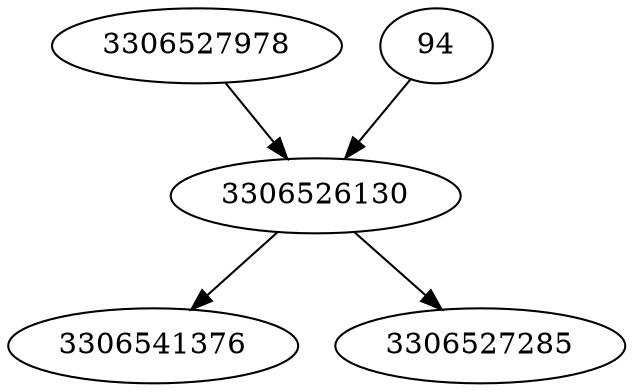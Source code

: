 strict digraph  {
3306541376;
3306527978;
3306526130;
3306527285;
94;
3306527978 -> 3306526130;
3306526130 -> 3306527285;
3306526130 -> 3306541376;
94 -> 3306526130;
}
